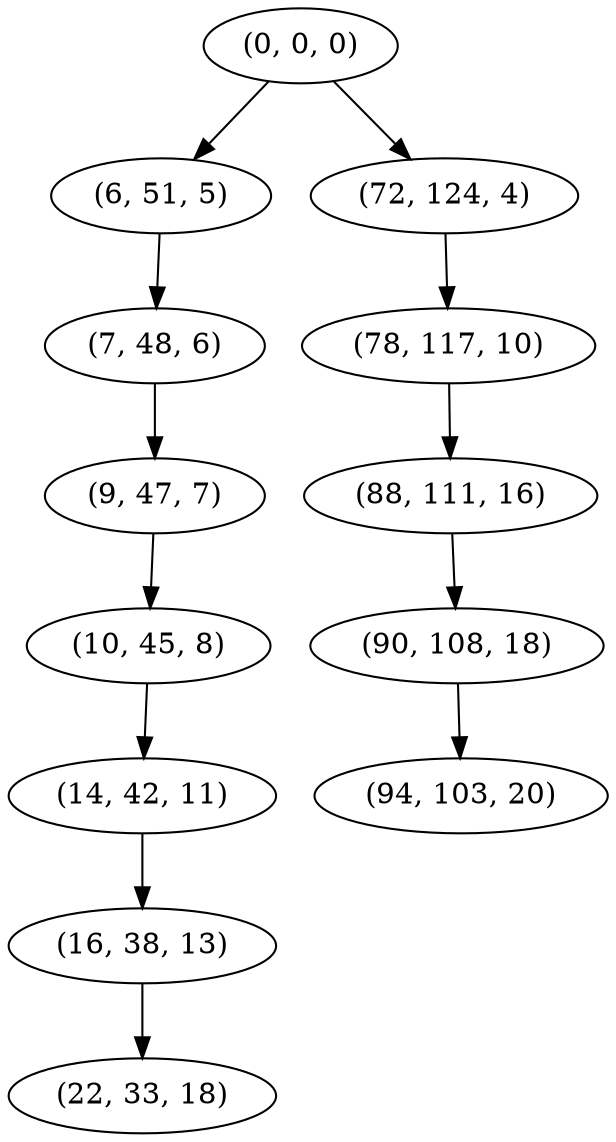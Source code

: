 digraph tree {
    "(0, 0, 0)";
    "(6, 51, 5)";
    "(7, 48, 6)";
    "(9, 47, 7)";
    "(10, 45, 8)";
    "(14, 42, 11)";
    "(16, 38, 13)";
    "(22, 33, 18)";
    "(72, 124, 4)";
    "(78, 117, 10)";
    "(88, 111, 16)";
    "(90, 108, 18)";
    "(94, 103, 20)";
    "(0, 0, 0)" -> "(6, 51, 5)";
    "(0, 0, 0)" -> "(72, 124, 4)";
    "(6, 51, 5)" -> "(7, 48, 6)";
    "(7, 48, 6)" -> "(9, 47, 7)";
    "(9, 47, 7)" -> "(10, 45, 8)";
    "(10, 45, 8)" -> "(14, 42, 11)";
    "(14, 42, 11)" -> "(16, 38, 13)";
    "(16, 38, 13)" -> "(22, 33, 18)";
    "(72, 124, 4)" -> "(78, 117, 10)";
    "(78, 117, 10)" -> "(88, 111, 16)";
    "(88, 111, 16)" -> "(90, 108, 18)";
    "(90, 108, 18)" -> "(94, 103, 20)";
}
